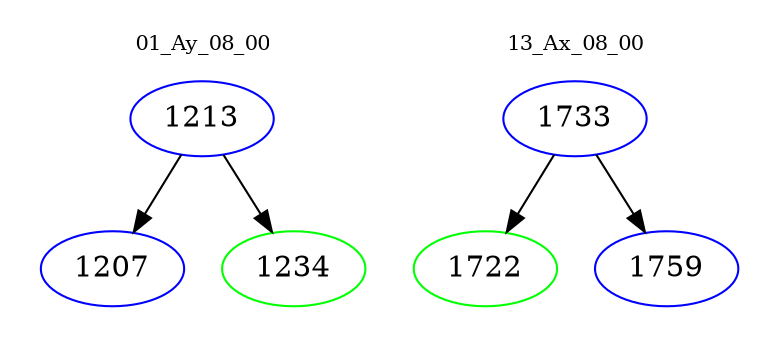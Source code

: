 digraph{
subgraph cluster_0 {
color = white
label = "01_Ay_08_00";
fontsize=10;
T0_1213 [label="1213", color="blue"]
T0_1213 -> T0_1207 [color="black"]
T0_1207 [label="1207", color="blue"]
T0_1213 -> T0_1234 [color="black"]
T0_1234 [label="1234", color="green"]
}
subgraph cluster_1 {
color = white
label = "13_Ax_08_00";
fontsize=10;
T1_1733 [label="1733", color="blue"]
T1_1733 -> T1_1722 [color="black"]
T1_1722 [label="1722", color="green"]
T1_1733 -> T1_1759 [color="black"]
T1_1759 [label="1759", color="blue"]
}
}
